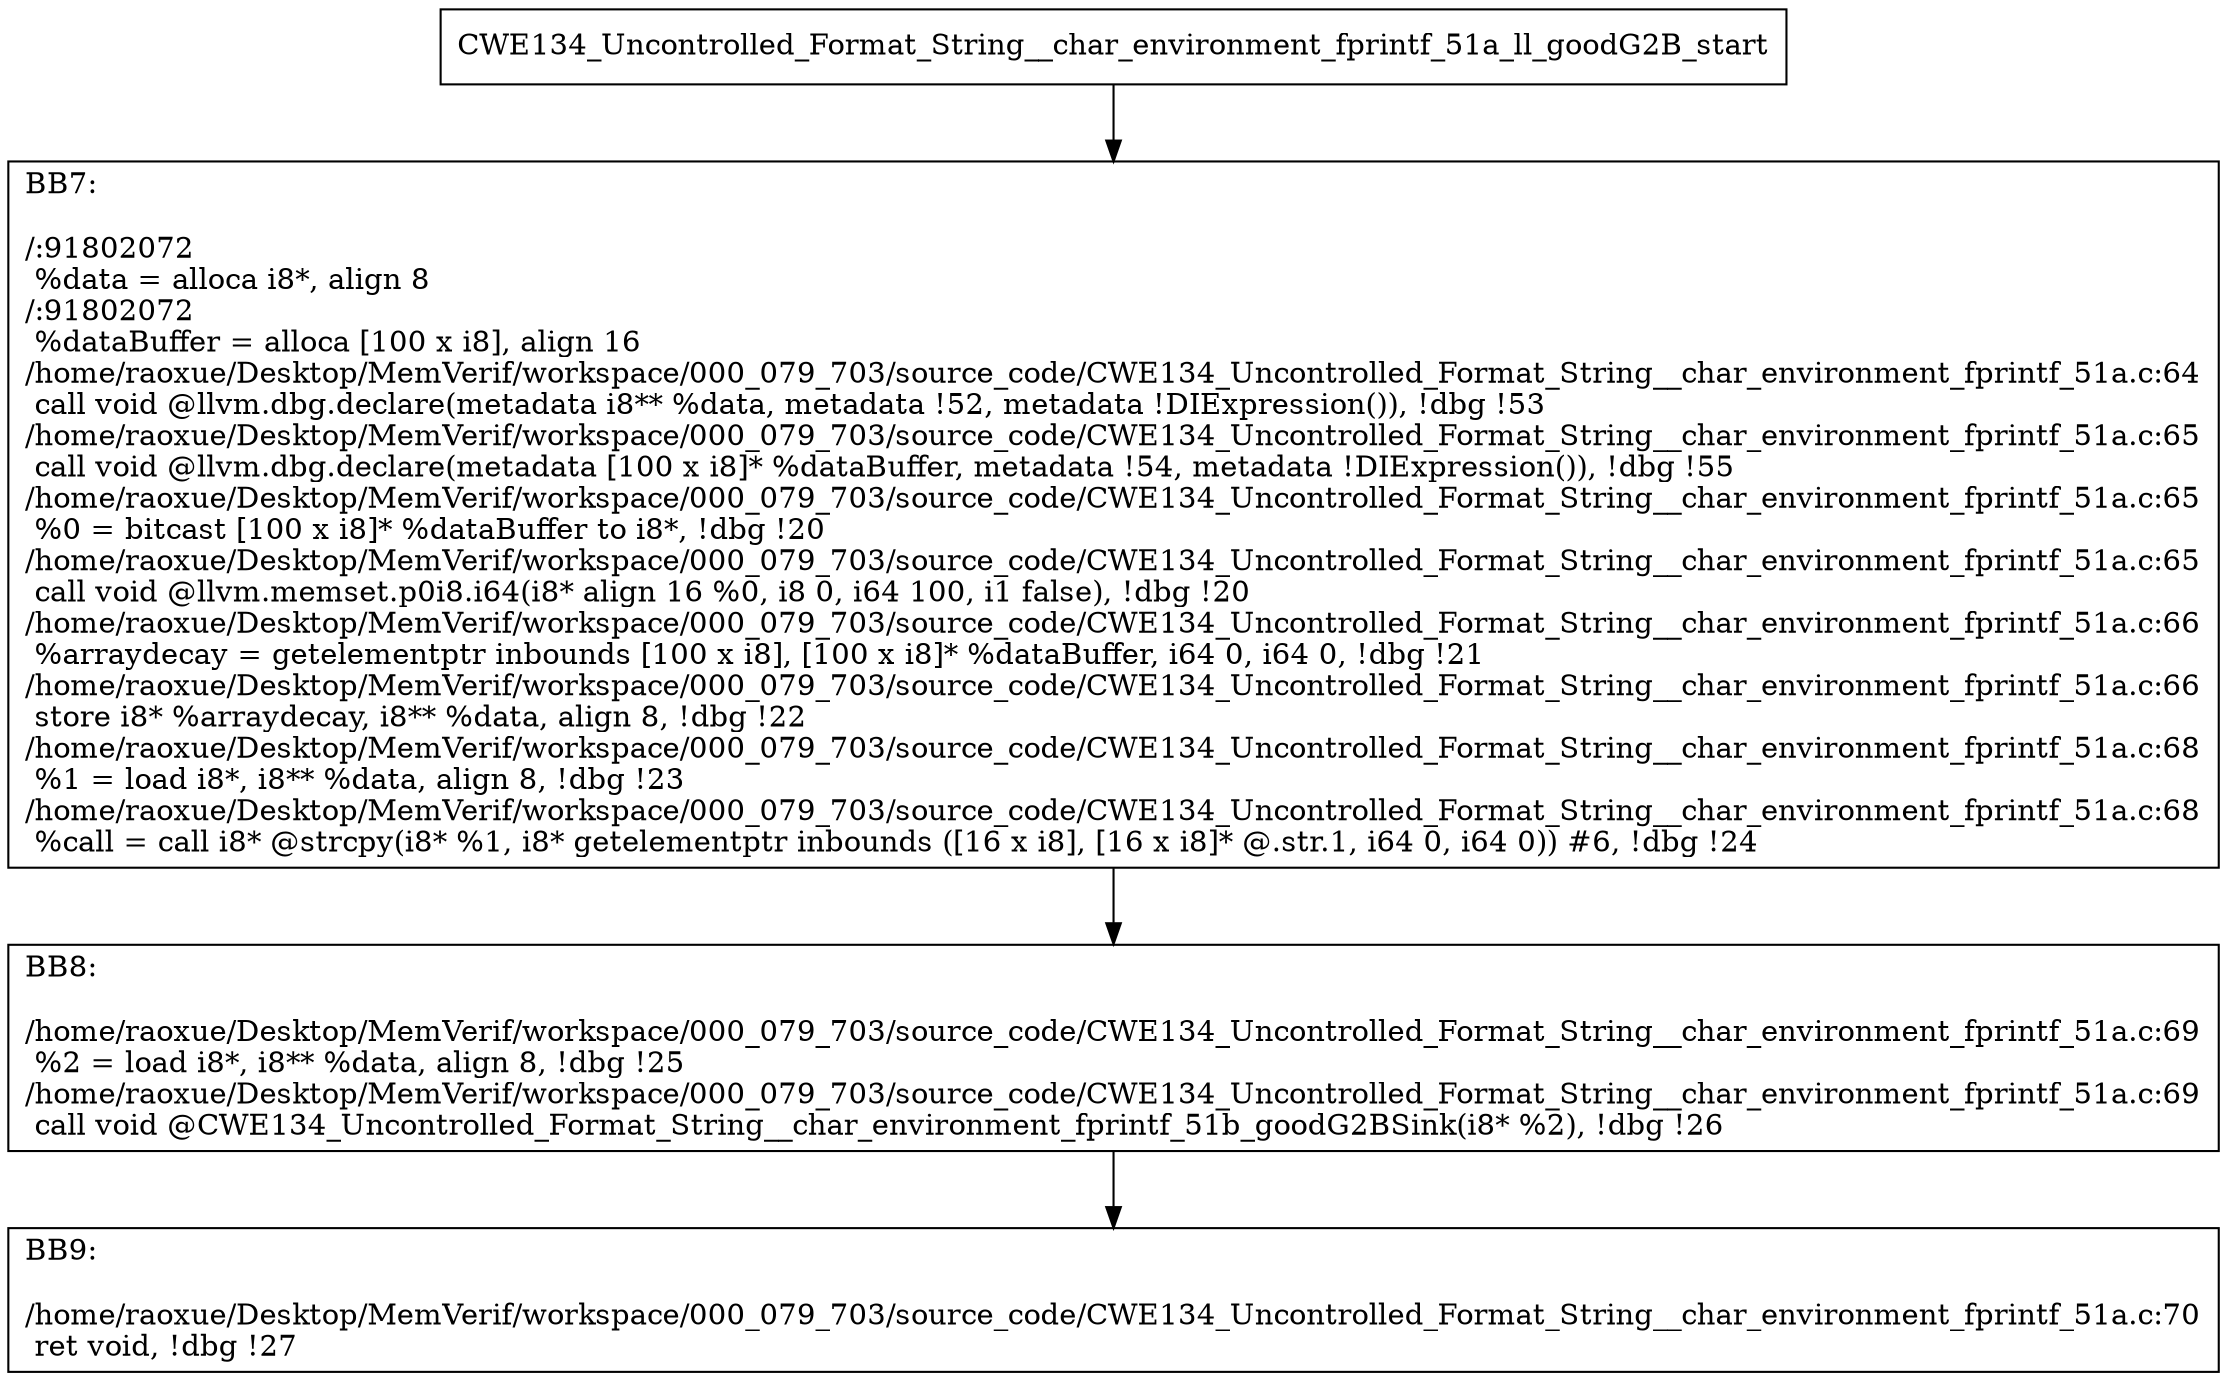 digraph "CFG for'CWE134_Uncontrolled_Format_String__char_environment_fprintf_51a_ll_goodG2B' function" {
	BBCWE134_Uncontrolled_Format_String__char_environment_fprintf_51a_ll_goodG2B_start[shape=record,label="{CWE134_Uncontrolled_Format_String__char_environment_fprintf_51a_ll_goodG2B_start}"];
	BBCWE134_Uncontrolled_Format_String__char_environment_fprintf_51a_ll_goodG2B_start-> CWE134_Uncontrolled_Format_String__char_environment_fprintf_51a_ll_goodG2BBB7;
	CWE134_Uncontrolled_Format_String__char_environment_fprintf_51a_ll_goodG2BBB7 [shape=record, label="{BB7:\l\l/:91802072\l
  %data = alloca i8*, align 8\l
/:91802072\l
  %dataBuffer = alloca [100 x i8], align 16\l
/home/raoxue/Desktop/MemVerif/workspace/000_079_703/source_code/CWE134_Uncontrolled_Format_String__char_environment_fprintf_51a.c:64\l
  call void @llvm.dbg.declare(metadata i8** %data, metadata !52, metadata !DIExpression()), !dbg !53\l
/home/raoxue/Desktop/MemVerif/workspace/000_079_703/source_code/CWE134_Uncontrolled_Format_String__char_environment_fprintf_51a.c:65\l
  call void @llvm.dbg.declare(metadata [100 x i8]* %dataBuffer, metadata !54, metadata !DIExpression()), !dbg !55\l
/home/raoxue/Desktop/MemVerif/workspace/000_079_703/source_code/CWE134_Uncontrolled_Format_String__char_environment_fprintf_51a.c:65\l
  %0 = bitcast [100 x i8]* %dataBuffer to i8*, !dbg !20\l
/home/raoxue/Desktop/MemVerif/workspace/000_079_703/source_code/CWE134_Uncontrolled_Format_String__char_environment_fprintf_51a.c:65\l
  call void @llvm.memset.p0i8.i64(i8* align 16 %0, i8 0, i64 100, i1 false), !dbg !20\l
/home/raoxue/Desktop/MemVerif/workspace/000_079_703/source_code/CWE134_Uncontrolled_Format_String__char_environment_fprintf_51a.c:66\l
  %arraydecay = getelementptr inbounds [100 x i8], [100 x i8]* %dataBuffer, i64 0, i64 0, !dbg !21\l
/home/raoxue/Desktop/MemVerif/workspace/000_079_703/source_code/CWE134_Uncontrolled_Format_String__char_environment_fprintf_51a.c:66\l
  store i8* %arraydecay, i8** %data, align 8, !dbg !22\l
/home/raoxue/Desktop/MemVerif/workspace/000_079_703/source_code/CWE134_Uncontrolled_Format_String__char_environment_fprintf_51a.c:68\l
  %1 = load i8*, i8** %data, align 8, !dbg !23\l
/home/raoxue/Desktop/MemVerif/workspace/000_079_703/source_code/CWE134_Uncontrolled_Format_String__char_environment_fprintf_51a.c:68\l
  %call = call i8* @strcpy(i8* %1, i8* getelementptr inbounds ([16 x i8], [16 x i8]* @.str.1, i64 0, i64 0)) #6, !dbg !24\l
}"];
	CWE134_Uncontrolled_Format_String__char_environment_fprintf_51a_ll_goodG2BBB7-> CWE134_Uncontrolled_Format_String__char_environment_fprintf_51a_ll_goodG2BBB8;
	CWE134_Uncontrolled_Format_String__char_environment_fprintf_51a_ll_goodG2BBB8 [shape=record, label="{BB8:\l\l/home/raoxue/Desktop/MemVerif/workspace/000_079_703/source_code/CWE134_Uncontrolled_Format_String__char_environment_fprintf_51a.c:69\l
  %2 = load i8*, i8** %data, align 8, !dbg !25\l
/home/raoxue/Desktop/MemVerif/workspace/000_079_703/source_code/CWE134_Uncontrolled_Format_String__char_environment_fprintf_51a.c:69\l
  call void @CWE134_Uncontrolled_Format_String__char_environment_fprintf_51b_goodG2BSink(i8* %2), !dbg !26\l
}"];
	CWE134_Uncontrolled_Format_String__char_environment_fprintf_51a_ll_goodG2BBB8-> CWE134_Uncontrolled_Format_String__char_environment_fprintf_51a_ll_goodG2BBB9;
	CWE134_Uncontrolled_Format_String__char_environment_fprintf_51a_ll_goodG2BBB9 [shape=record, label="{BB9:\l\l/home/raoxue/Desktop/MemVerif/workspace/000_079_703/source_code/CWE134_Uncontrolled_Format_String__char_environment_fprintf_51a.c:70\l
  ret void, !dbg !27\l
}"];
}
